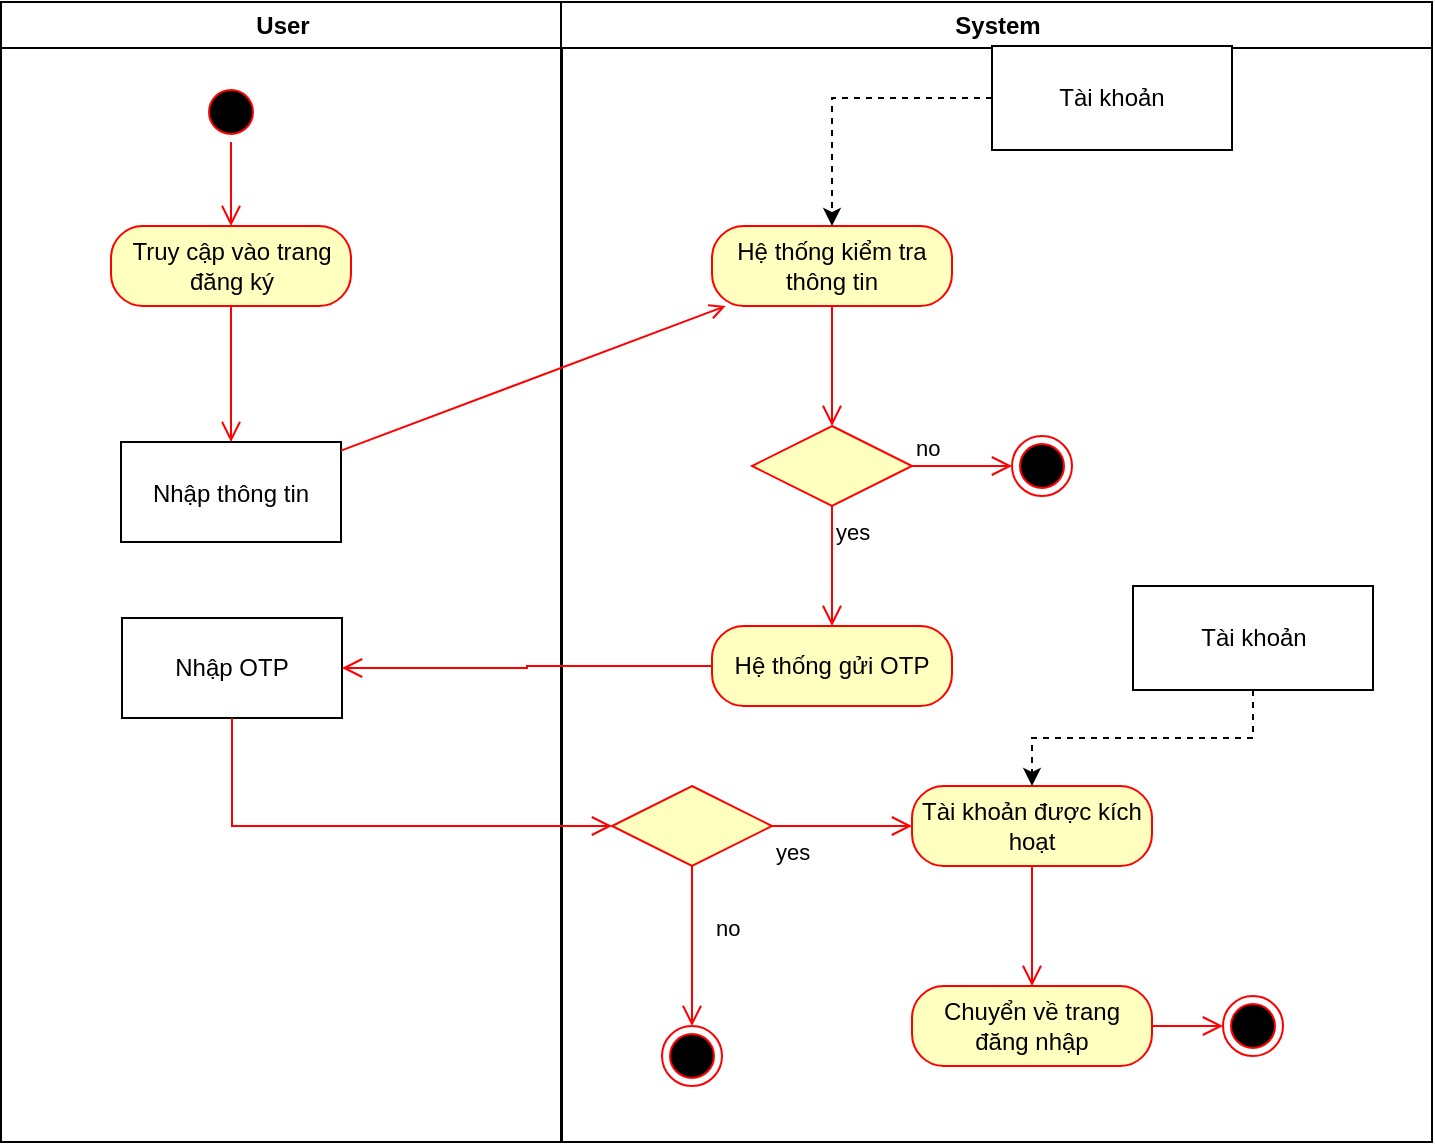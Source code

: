 <mxfile version="26.0.4">
  <diagram name="Page-1" id="e7e014a7-5840-1c2e-5031-d8a46d1fe8dd">
    <mxGraphModel dx="1091" dy="629" grid="1" gridSize="10" guides="1" tooltips="1" connect="1" arrows="1" fold="1" page="1" pageScale="1" pageWidth="1169" pageHeight="826" background="none" math="0" shadow="0">
      <root>
        <mxCell id="0" />
        <mxCell id="1" parent="0" />
        <mxCell id="2" value="User" style="swimlane;whiteSpace=wrap" parent="1" vertex="1">
          <mxGeometry x="164.5" y="128" width="280.5" height="570" as="geometry" />
        </mxCell>
        <mxCell id="5" value="" style="ellipse;shape=startState;fillColor=#000000;strokeColor=#ff0000;" parent="2" vertex="1">
          <mxGeometry x="100" y="40" width="30" height="30" as="geometry" />
        </mxCell>
        <mxCell id="6" value="" style="edgeStyle=elbowEdgeStyle;elbow=horizontal;verticalAlign=bottom;endArrow=open;endSize=8;strokeColor=#FF0000;endFill=1;rounded=0" parent="2" source="5" target="WxXXP-2BDXsEtTycnM5P-42" edge="1">
          <mxGeometry x="100" y="40" as="geometry">
            <mxPoint x="115.026" y="110" as="targetPoint" />
          </mxGeometry>
        </mxCell>
        <mxCell id="8" value="Nhập thông tin" style="" parent="2" vertex="1">
          <mxGeometry x="60" y="220" width="110" height="50" as="geometry" />
        </mxCell>
        <mxCell id="WxXXP-2BDXsEtTycnM5P-42" value="&lt;span style=&quot;text-wrap: nowrap;&quot;&gt;Truy cập vào trang&lt;/span&gt;&lt;br style=&quot;padding: 0px; margin: 0px; text-wrap: nowrap;&quot;&gt;&lt;span style=&quot;text-wrap: nowrap;&quot;&gt;đăng ký&lt;/span&gt;" style="rounded=1;whiteSpace=wrap;html=1;arcSize=40;fontColor=#000000;fillColor=#ffffc0;strokeColor=#ff0000;" vertex="1" parent="2">
          <mxGeometry x="55" y="112" width="120" height="40" as="geometry" />
        </mxCell>
        <mxCell id="WxXXP-2BDXsEtTycnM5P-43" value="" style="edgeStyle=orthogonalEdgeStyle;html=1;verticalAlign=bottom;endArrow=open;endSize=8;strokeColor=#ff0000;rounded=0;" edge="1" source="WxXXP-2BDXsEtTycnM5P-42" parent="2" target="8">
          <mxGeometry relative="1" as="geometry">
            <mxPoint x="220.5" y="170" as="targetPoint" />
          </mxGeometry>
        </mxCell>
        <mxCell id="WxXXP-2BDXsEtTycnM5P-55" value="Nhập OTP" style="html=1;whiteSpace=wrap;" vertex="1" parent="2">
          <mxGeometry x="60.5" y="308" width="110" height="50" as="geometry" />
        </mxCell>
        <mxCell id="3" value="System" style="swimlane;whiteSpace=wrap" parent="1" vertex="1">
          <mxGeometry x="444.5" y="128" width="435.5" height="570" as="geometry" />
        </mxCell>
        <mxCell id="WxXXP-2BDXsEtTycnM5P-44" value="Hệ thống kiểm tra thông tin" style="rounded=1;whiteSpace=wrap;html=1;arcSize=40;fontColor=#000000;fillColor=#ffffc0;strokeColor=#ff0000;" vertex="1" parent="3">
          <mxGeometry x="75.5" y="112" width="120" height="40" as="geometry" />
        </mxCell>
        <mxCell id="WxXXP-2BDXsEtTycnM5P-45" value="" style="edgeStyle=orthogonalEdgeStyle;html=1;verticalAlign=bottom;endArrow=open;endSize=8;strokeColor=#ff0000;rounded=0;" edge="1" source="WxXXP-2BDXsEtTycnM5P-44" parent="3">
          <mxGeometry relative="1" as="geometry">
            <mxPoint x="135.5" y="212" as="targetPoint" />
          </mxGeometry>
        </mxCell>
        <mxCell id="WxXXP-2BDXsEtTycnM5P-47" value="" style="edgeStyle=orthogonalEdgeStyle;rounded=0;orthogonalLoop=1;jettySize=auto;html=1;dashed=1;" edge="1" parent="3" source="WxXXP-2BDXsEtTycnM5P-46" target="WxXXP-2BDXsEtTycnM5P-44">
          <mxGeometry relative="1" as="geometry" />
        </mxCell>
        <mxCell id="WxXXP-2BDXsEtTycnM5P-46" value="Tài khoản" style="rounded=0;whiteSpace=wrap;html=1;" vertex="1" parent="3">
          <mxGeometry x="215.5" y="22" width="120" height="52" as="geometry" />
        </mxCell>
        <mxCell id="WxXXP-2BDXsEtTycnM5P-48" value="" style="rhombus;whiteSpace=wrap;html=1;fontColor=#000000;fillColor=#ffffc0;strokeColor=#ff0000;" vertex="1" parent="3">
          <mxGeometry x="95.5" y="212" width="80" height="40" as="geometry" />
        </mxCell>
        <mxCell id="WxXXP-2BDXsEtTycnM5P-49" value="no" style="edgeStyle=orthogonalEdgeStyle;html=1;align=left;verticalAlign=bottom;endArrow=open;endSize=8;strokeColor=#ff0000;rounded=0;" edge="1" source="WxXXP-2BDXsEtTycnM5P-48" parent="3" target="WxXXP-2BDXsEtTycnM5P-51">
          <mxGeometry x="-1" relative="1" as="geometry">
            <mxPoint x="205.5" y="232" as="targetPoint" />
          </mxGeometry>
        </mxCell>
        <mxCell id="WxXXP-2BDXsEtTycnM5P-50" value="yes" style="edgeStyle=orthogonalEdgeStyle;html=1;align=left;verticalAlign=top;endArrow=open;endSize=8;strokeColor=#ff0000;rounded=0;" edge="1" source="WxXXP-2BDXsEtTycnM5P-48" parent="3" target="WxXXP-2BDXsEtTycnM5P-52">
          <mxGeometry x="-1" relative="1" as="geometry">
            <mxPoint x="135.5" y="312" as="targetPoint" />
          </mxGeometry>
        </mxCell>
        <mxCell id="WxXXP-2BDXsEtTycnM5P-51" value="" style="ellipse;html=1;shape=endState;fillColor=#000000;strokeColor=#ff0000;" vertex="1" parent="3">
          <mxGeometry x="225.5" y="217" width="30" height="30" as="geometry" />
        </mxCell>
        <mxCell id="WxXXP-2BDXsEtTycnM5P-52" value="Hệ thống gửi OTP" style="rounded=1;whiteSpace=wrap;html=1;arcSize=40;fontColor=#000000;fillColor=#ffffc0;strokeColor=#ff0000;" vertex="1" parent="3">
          <mxGeometry x="75.5" y="312" width="120" height="40" as="geometry" />
        </mxCell>
        <mxCell id="WxXXP-2BDXsEtTycnM5P-58" value="" style="rhombus;whiteSpace=wrap;html=1;fontColor=#000000;fillColor=#ffffc0;strokeColor=#ff0000;" vertex="1" parent="3">
          <mxGeometry x="25.5" y="392" width="80" height="40" as="geometry" />
        </mxCell>
        <mxCell id="WxXXP-2BDXsEtTycnM5P-59" value="no" style="edgeStyle=orthogonalEdgeStyle;html=1;align=left;verticalAlign=bottom;endArrow=open;endSize=8;strokeColor=#ff0000;rounded=0;" edge="1" source="WxXXP-2BDXsEtTycnM5P-58" parent="3" target="WxXXP-2BDXsEtTycnM5P-61">
          <mxGeometry y="10" relative="1" as="geometry">
            <mxPoint x="65.5" y="512" as="targetPoint" />
            <mxPoint as="offset" />
          </mxGeometry>
        </mxCell>
        <mxCell id="WxXXP-2BDXsEtTycnM5P-60" value="yes" style="edgeStyle=orthogonalEdgeStyle;html=1;align=left;verticalAlign=top;endArrow=open;endSize=8;strokeColor=#ff0000;rounded=0;" edge="1" source="WxXXP-2BDXsEtTycnM5P-58" parent="3" target="WxXXP-2BDXsEtTycnM5P-62">
          <mxGeometry x="-1" relative="1" as="geometry">
            <mxPoint x="175.5" y="412" as="targetPoint" />
          </mxGeometry>
        </mxCell>
        <mxCell id="WxXXP-2BDXsEtTycnM5P-61" value="" style="ellipse;html=1;shape=endState;fillColor=#000000;strokeColor=#ff0000;" vertex="1" parent="3">
          <mxGeometry x="50.5" y="512" width="30" height="30" as="geometry" />
        </mxCell>
        <mxCell id="WxXXP-2BDXsEtTycnM5P-62" value="Tài khoản được kích hoạt" style="rounded=1;whiteSpace=wrap;html=1;arcSize=40;fontColor=#000000;fillColor=#ffffc0;strokeColor=#ff0000;" vertex="1" parent="3">
          <mxGeometry x="175.5" y="392" width="120" height="40" as="geometry" />
        </mxCell>
        <mxCell id="WxXXP-2BDXsEtTycnM5P-63" value="" style="edgeStyle=orthogonalEdgeStyle;html=1;verticalAlign=bottom;endArrow=open;endSize=8;strokeColor=#ff0000;rounded=0;" edge="1" source="WxXXP-2BDXsEtTycnM5P-62" parent="3">
          <mxGeometry relative="1" as="geometry">
            <mxPoint x="235.5" y="492" as="targetPoint" />
          </mxGeometry>
        </mxCell>
        <mxCell id="WxXXP-2BDXsEtTycnM5P-66" value="" style="edgeStyle=orthogonalEdgeStyle;rounded=0;orthogonalLoop=1;jettySize=auto;html=1;dashed=1;" edge="1" parent="3" source="WxXXP-2BDXsEtTycnM5P-67" target="WxXXP-2BDXsEtTycnM5P-62">
          <mxGeometry relative="1" as="geometry">
            <mxPoint x="205.5" y="382" as="targetPoint" />
          </mxGeometry>
        </mxCell>
        <mxCell id="WxXXP-2BDXsEtTycnM5P-67" value="Tài khoản" style="rounded=0;whiteSpace=wrap;html=1;" vertex="1" parent="3">
          <mxGeometry x="286" y="292" width="120" height="52" as="geometry" />
        </mxCell>
        <mxCell id="WxXXP-2BDXsEtTycnM5P-68" value="Chuyển về trang đăng nhập" style="rounded=1;whiteSpace=wrap;html=1;arcSize=40;fontColor=#000000;fillColor=#ffffc0;strokeColor=#ff0000;" vertex="1" parent="3">
          <mxGeometry x="175.5" y="492" width="120" height="40" as="geometry" />
        </mxCell>
        <mxCell id="WxXXP-2BDXsEtTycnM5P-69" value="" style="edgeStyle=orthogonalEdgeStyle;html=1;verticalAlign=bottom;endArrow=open;endSize=8;strokeColor=#ff0000;rounded=0;" edge="1" source="WxXXP-2BDXsEtTycnM5P-68" parent="3" target="WxXXP-2BDXsEtTycnM5P-70">
          <mxGeometry relative="1" as="geometry">
            <mxPoint x="325.5" y="512" as="targetPoint" />
          </mxGeometry>
        </mxCell>
        <mxCell id="WxXXP-2BDXsEtTycnM5P-70" value="" style="ellipse;html=1;shape=endState;fillColor=#000000;strokeColor=#ff0000;" vertex="1" parent="3">
          <mxGeometry x="331" y="497" width="30" height="30" as="geometry" />
        </mxCell>
        <mxCell id="11" value="" style="endArrow=open;strokeColor=#FF0000;endFill=1;rounded=0;" parent="1" source="8" target="WxXXP-2BDXsEtTycnM5P-44" edge="1">
          <mxGeometry relative="1" as="geometry">
            <mxPoint x="464.955" y="288" as="targetPoint" />
          </mxGeometry>
        </mxCell>
        <mxCell id="WxXXP-2BDXsEtTycnM5P-53" value="" style="edgeStyle=orthogonalEdgeStyle;html=1;verticalAlign=bottom;endArrow=open;endSize=8;strokeColor=#ff0000;rounded=0;" edge="1" source="WxXXP-2BDXsEtTycnM5P-52" parent="1" target="WxXXP-2BDXsEtTycnM5P-55">
          <mxGeometry relative="1" as="geometry">
            <mxPoint x="580" y="540" as="targetPoint" />
          </mxGeometry>
        </mxCell>
        <mxCell id="WxXXP-2BDXsEtTycnM5P-56" value="" style="edgeStyle=orthogonalEdgeStyle;html=1;verticalAlign=bottom;endArrow=open;endSize=8;strokeColor=#ff0000;rounded=0;" edge="1" parent="1" source="WxXXP-2BDXsEtTycnM5P-55" target="WxXXP-2BDXsEtTycnM5P-58">
          <mxGeometry relative="1" as="geometry">
            <mxPoint x="370" y="620" as="targetPoint" />
            <mxPoint x="530" y="470" as="sourcePoint" />
            <Array as="points">
              <mxPoint x="280" y="540" />
            </Array>
          </mxGeometry>
        </mxCell>
      </root>
    </mxGraphModel>
  </diagram>
</mxfile>
